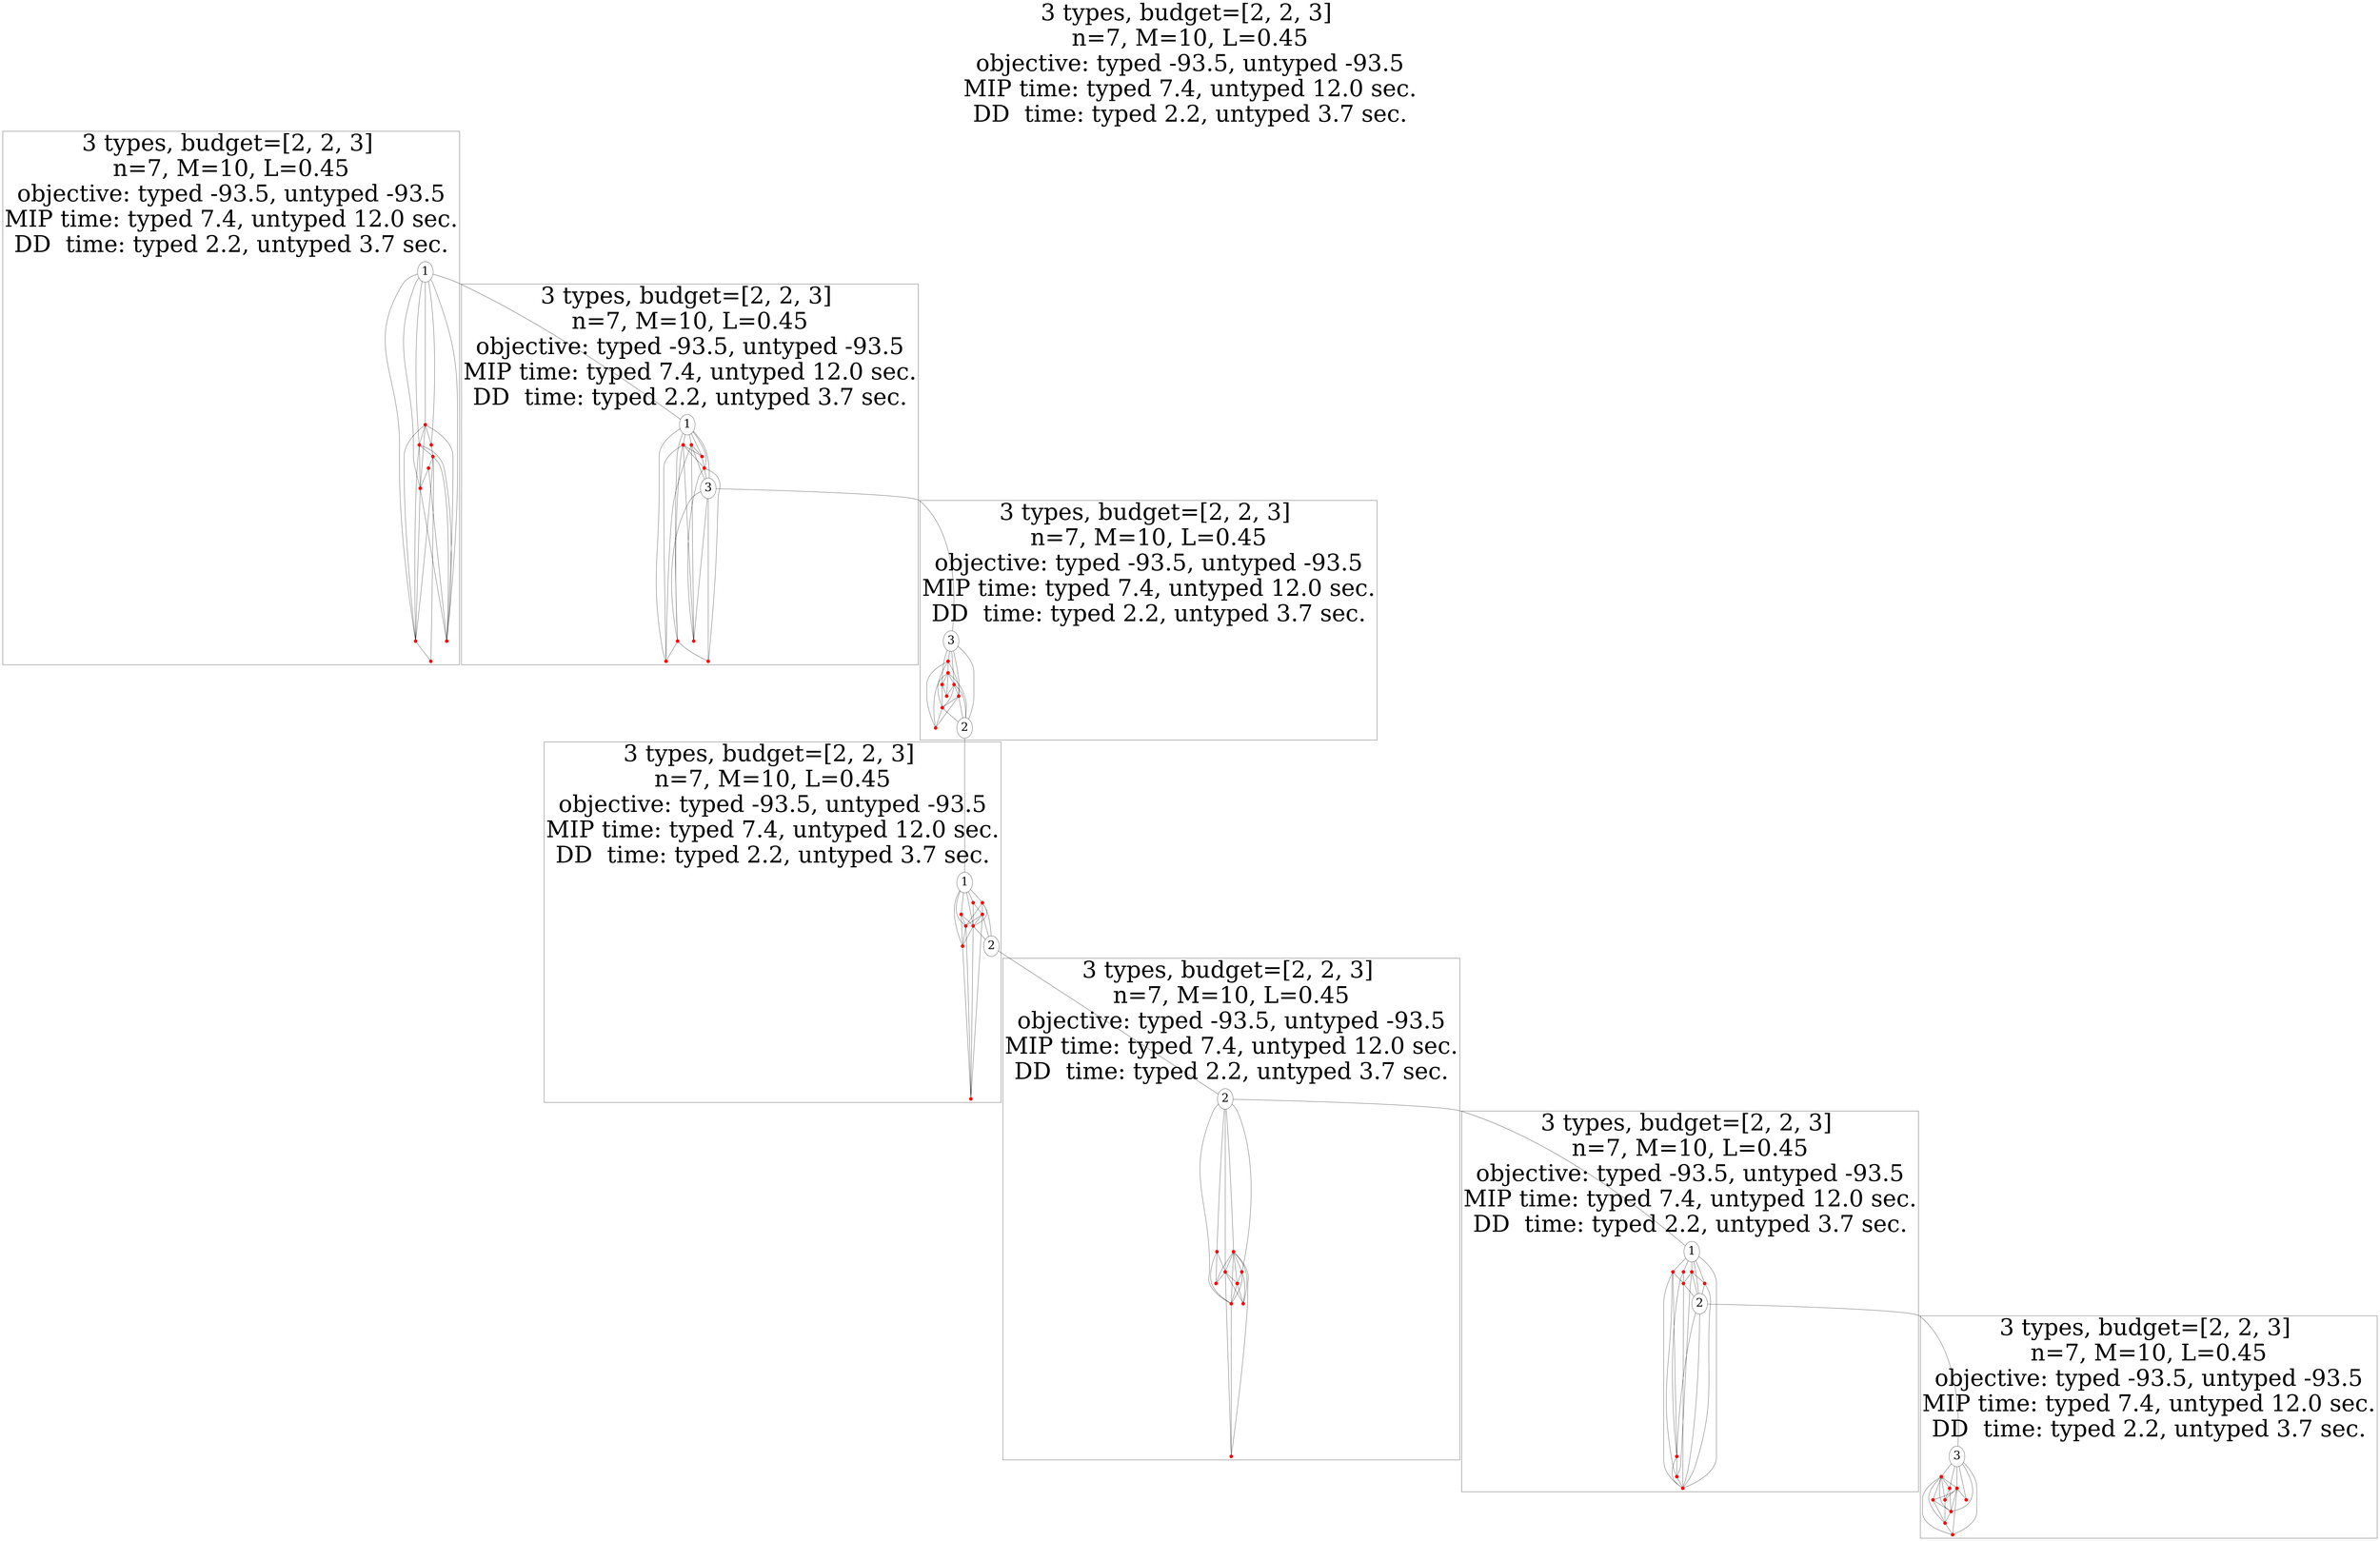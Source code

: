 graph G {
    label="3 types, budget=[2, 2, 3] 
n=7, M=10, L=0.45
objective: typed -93.5, untyped -93.5
MIP time: typed 7.4, untyped 12.0 sec.
DD  time: typed 2.2, untyped 3.7 sec.";
    labelloc=top; labeljust=center;fontsize=100;
    subgraph cluster_1{
        n1[label=1 fontsize=50];
        n2[shape=point height=0.2 width=0.2 color=red];
        n3[shape=point height=0.2 width=0.2 color=red];
        n4[shape=point height=0.2 width=0.2 color=red];
        n5[shape=point height=0.2 width=0.2 color=red];
        n6[shape=point height=0.2 width=0.2 color=red];
        n7[shape=point height=0.2 width=0.2 color=red];
        n8[shape=point height=0.2 width=0.2 color=red];
        n9[shape=point height=0.2 width=0.2 color=red];
        n10[shape=point height=0.2 width=0.2 color=red];
    }
    subgraph cluster_2{
        n11[label=1 fontsize=50];
        n12[shape=point height=0.2 width=0.2 color=red];
        n13[shape=point height=0.2 width=0.2 color=red];
        n14[shape=point height=0.2 width=0.2 color=red];
        n15[shape=point height=0.2 width=0.2 color=red];
        n16[label=3 fontsize=50];
        n17[shape=point height=0.2 width=0.2 color=red];
        n18[shape=point height=0.2 width=0.2 color=red];
        n19[shape=point height=0.2 width=0.2 color=red];
        n20[shape=point height=0.2 width=0.2 color=red];
    }
    subgraph cluster_3{
        n21[label=3 fontsize=50];
        n22[shape=point height=0.2 width=0.2 color=red];
        n23[shape=point height=0.2 width=0.2 color=red];
        n24[shape=point height=0.2 width=0.2 color=red];
        n25[shape=point height=0.2 width=0.2 color=red];
        n26[shape=point height=0.2 width=0.2 color=red];
        n27[shape=point height=0.2 width=0.2 color=red];
        n28[shape=point height=0.2 width=0.2 color=red];
        n29[shape=point height=0.2 width=0.2 color=red];
        n30[label=2 fontsize=50];
    }
    subgraph cluster_4{
        n31[label=1 fontsize=50];
        n32[shape=point height=0.2 width=0.2 color=red];
        n33[shape=point height=0.2 width=0.2 color=red];
        n34[shape=point height=0.2 width=0.2 color=red];
        n35[shape=point height=0.2 width=0.2 color=red];
        n36[shape=point height=0.2 width=0.2 color=red];
        n37[shape=point height=0.2 width=0.2 color=red];
        n38[shape=point height=0.2 width=0.2 color=red];
        n39[label=2 fontsize=50];
        n40[shape=point height=0.2 width=0.2 color=red];
    }
    subgraph cluster_5{
        n41[label=2 fontsize=50];
        n42[shape=point height=0.2 width=0.2 color=red];
        n43[shape=point height=0.2 width=0.2 color=red];
        n44[shape=point height=0.2 width=0.2 color=red];
        n45[shape=point height=0.2 width=0.2 color=red];
        n46[shape=point height=0.2 width=0.2 color=red];
        n47[shape=point height=0.2 width=0.2 color=red];
        n48[shape=point height=0.2 width=0.2 color=red];
        n49[shape=point height=0.2 width=0.2 color=red];
        n50[shape=point height=0.2 width=0.2 color=red];
    }
    subgraph cluster_6{
        n51[label=1 fontsize=50];
        n52[shape=point height=0.2 width=0.2 color=red];
        n53[shape=point height=0.2 width=0.2 color=red];
        n54[shape=point height=0.2 width=0.2 color=red];
        n55[shape=point height=0.2 width=0.2 color=red];
        n56[shape=point height=0.2 width=0.2 color=red];
        n57[label=2 fontsize=50];
        n58[shape=point height=0.2 width=0.2 color=red];
        n59[shape=point height=0.2 width=0.2 color=red];
        n60[shape=point height=0.2 width=0.2 color=red];
    }
    subgraph cluster_7{
        n61[label=3 fontsize=50];
        n62[shape=point height=0.2 width=0.2 color=red];
        n63[shape=point height=0.2 width=0.2 color=red];
        n64[shape=point height=0.2 width=0.2 color=red];
        n65[shape=point height=0.2 width=0.2 color=red];
        n66[shape=point height=0.2 width=0.2 color=red];
        n67[shape=point height=0.2 width=0.2 color=red];
        n68[shape=point height=0.2 width=0.2 color=red];
        n69[shape=point height=0.2 width=0.2 color=red];
        n70[shape=point height=0.2 width=0.2 color=red];
    }
    n1 -- n2;
    n1 -- n3;
    n1 -- n4;
    n1 -- n7;
    n1 -- n10;
    n1 -- n8;
    n1 -- n11;
    n2 -- n3;
    n2 -- n8;
    n2 -- n7;
    n2 -- n4;
    n2 -- n10;
    n3 -- n5;
    n4 -- n5;
    n4 -- n8;
    n4 -- n10;
    n4 -- n7;
    n5 -- n6;
    n5 -- n10;
    n5 -- n8;
    n5 -- n9;
    n6 -- n7;
    n6 -- n10;
    n7 -- n8;
    n7 -- n10;
    n8 -- n9;
    n11 -- n12;
    n11 -- n13;
    n11 -- n16;
    n11 -- n15;
    n11 -- n14;
    n11 -- n20;
    n11 -- n17;
    n12 -- n14;
    n12 -- n18;
    n12 -- n16;
    n12 -- n20;
    n13 -- n15;
    n13 -- n17;
    n13 -- n18;
    n13 -- n14;
    n13 -- n20;
    n14 -- n15;
    n15 -- n18;
    n15 -- n16;
    n15 -- n19;
    n16 -- n18;
    n16 -- n17;
    n16 -- n19;
    n16 -- n21;
    n17 -- n19;
    n17 -- n20;
    n21 -- n22;
    n21 -- n24;
    n21 -- n26;
    n21 -- n25;
    n21 -- n30;
    n22 -- n23;
    n22 -- n28;
    n22 -- n29;
    n22 -- n25;
    n23 -- n26;
    n23 -- n27;
    n23 -- n30;
    n23 -- n29;
    n23 -- n24;
    n24 -- n25;
    n24 -- n28;
    n24 -- n27;
    n24 -- n30;
    n25 -- n29;
    n25 -- n28;
    n25 -- n30;
    n26 -- n27;
    n26 -- n28;
    n28 -- n29;
    n28 -- n30;
    n30 -- n31;
    n31 -- n32;
    n31 -- n33;
    n31 -- n34;
    n31 -- n37;
    n31 -- n36;
    n31 -- n38;
    n32 -- n36;
    n32 -- n35;
    n32 -- n37;
    n32 -- n39;
    n33 -- n38;
    n33 -- n36;
    n33 -- n37;
    n34 -- n35;
    n34 -- n37;
    n35 -- n36;
    n35 -- n37;
    n35 -- n39;
    n35 -- n40;
    n36 -- n38;
    n36 -- n40;
    n37 -- n39;
    n37 -- n38;
    n37 -- n40;
    n38 -- n40;
    n39 -- n41;
    n41 -- n42;
    n41 -- n44;
    n41 -- n45;
    n41 -- n43;
    n41 -- n48;
    n41 -- n51;
    n42 -- n43;
    n42 -- n46;
    n42 -- n47;
    n42 -- n48;
    n42 -- n49;
    n42 -- n45;
    n42 -- n50;
    n43 -- n49;
    n43 -- n48;
    n43 -- n46;
    n44 -- n48;
    n44 -- n45;
    n44 -- n47;
    n45 -- n49;
    n45 -- n50;
    n45 -- n47;
    n45 -- n46;
    n46 -- n49;
    n46 -- n48;
    n48 -- n50;
    n51 -- n52;
    n51 -- n53;
    n51 -- n54;
    n51 -- n60;
    n51 -- n57;
    n51 -- n56;
    n52 -- n56;
    n52 -- n59;
    n52 -- n55;
    n52 -- n57;
    n53 -- n55;
    n53 -- n58;
    n54 -- n58;
    n54 -- n60;
    n54 -- n55;
    n54 -- n59;
    n55 -- n57;
    n55 -- n60;
    n56 -- n60;
    n56 -- n57;
    n57 -- n60;
    n57 -- n58;
    n57 -- n61;
    n58 -- n59;
    n58 -- n60;
    n59 -- n60;
    n61 -- n62;
    n61 -- n63;
    n61 -- n66;
    n61 -- n70;
    n61 -- n68;
    n61 -- n64;
    n62 -- n64;
    n62 -- n68;
    n62 -- n67;
    n62 -- n63;
    n62 -- n69;
    n62 -- n65;
    n62 -- n70;
    n63 -- n65;
    n63 -- n67;
    n63 -- n66;
    n63 -- n70;
    n63 -- n68;
    n64 -- n68;
    n64 -- n67;
    n65 -- n69;
    n65 -- n68;
    n67 -- n69;
    n68 -- n69;
    n69 -- n70;
}